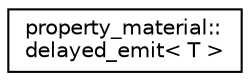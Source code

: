 digraph "Graphical Class Hierarchy"
{
 // LATEX_PDF_SIZE
  edge [fontname="Helvetica",fontsize="10",labelfontname="Helvetica",labelfontsize="10"];
  node [fontname="Helvetica",fontsize="10",shape=record];
  rankdir="LR";
  Node0 [label="property_material::\ldelayed_emit\< T \>",height=0.2,width=0.4,color="black", fillcolor="white", style="filled",URL="$structproperty__material_1_1delayed__emit.html",tooltip=" "];
}
